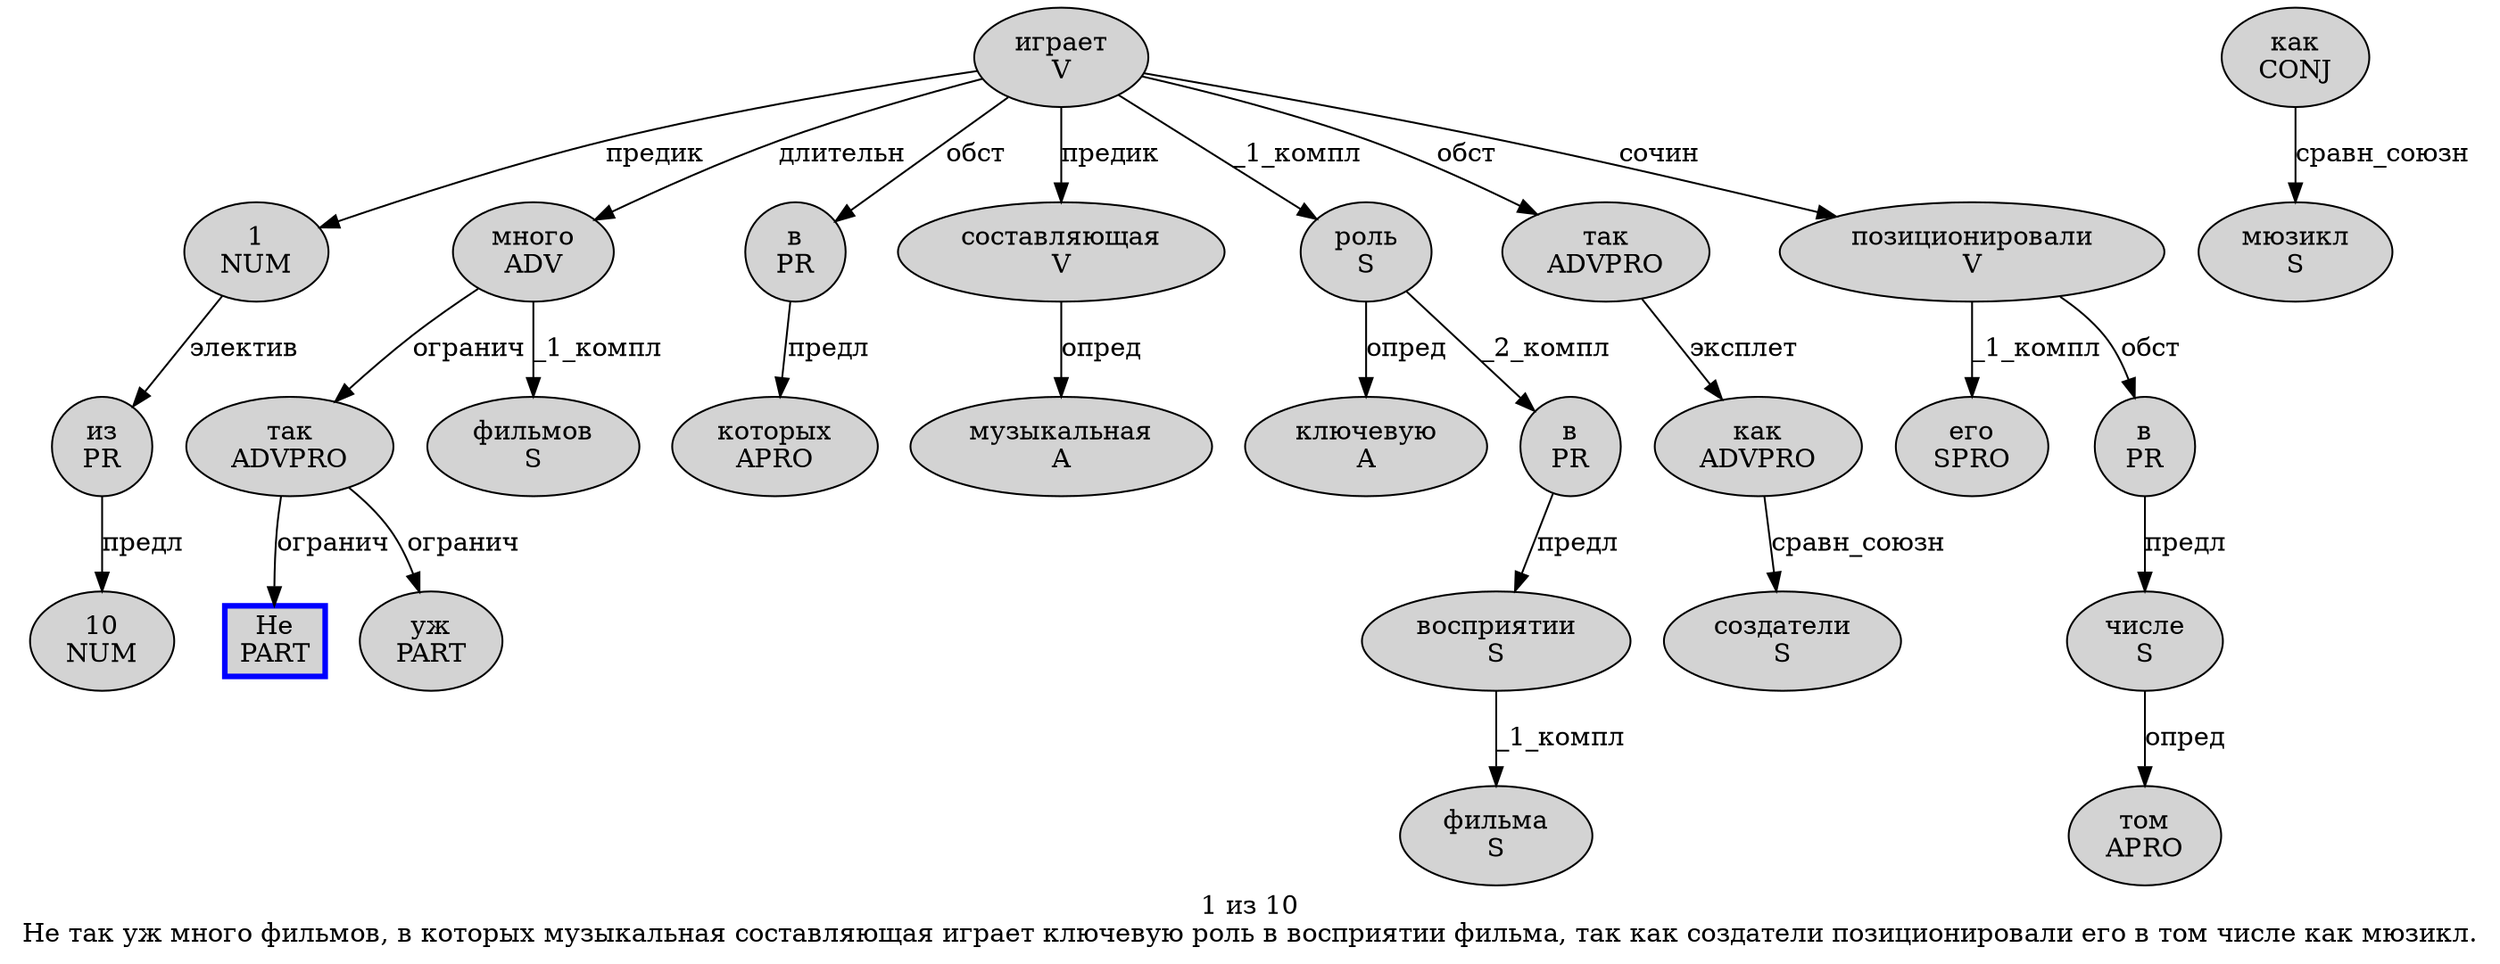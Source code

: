 digraph SENTENCE_2359 {
	graph [label="1 из 10
Не так уж много фильмов, в которых музыкальная составляющая играет ключевую роль в восприятии фильма, так как создатели позиционировали его в том числе как мюзикл."]
	node [style=filled]
		0 [label="1
NUM" color="" fillcolor=lightgray penwidth=1 shape=ellipse]
		1 [label="из
PR" color="" fillcolor=lightgray penwidth=1 shape=ellipse]
		2 [label="10
NUM" color="" fillcolor=lightgray penwidth=1 shape=ellipse]
		3 [label="Не
PART" color=blue fillcolor=lightgray penwidth=3 shape=box]
		4 [label="так
ADVPRO" color="" fillcolor=lightgray penwidth=1 shape=ellipse]
		5 [label="уж
PART" color="" fillcolor=lightgray penwidth=1 shape=ellipse]
		6 [label="много
ADV" color="" fillcolor=lightgray penwidth=1 shape=ellipse]
		7 [label="фильмов
S" color="" fillcolor=lightgray penwidth=1 shape=ellipse]
		9 [label="в
PR" color="" fillcolor=lightgray penwidth=1 shape=ellipse]
		10 [label="которых
APRO" color="" fillcolor=lightgray penwidth=1 shape=ellipse]
		11 [label="музыкальная
A" color="" fillcolor=lightgray penwidth=1 shape=ellipse]
		12 [label="составляющая
V" color="" fillcolor=lightgray penwidth=1 shape=ellipse]
		13 [label="играет
V" color="" fillcolor=lightgray penwidth=1 shape=ellipse]
		14 [label="ключевую
A" color="" fillcolor=lightgray penwidth=1 shape=ellipse]
		15 [label="роль
S" color="" fillcolor=lightgray penwidth=1 shape=ellipse]
		16 [label="в
PR" color="" fillcolor=lightgray penwidth=1 shape=ellipse]
		17 [label="восприятии
S" color="" fillcolor=lightgray penwidth=1 shape=ellipse]
		18 [label="фильма
S" color="" fillcolor=lightgray penwidth=1 shape=ellipse]
		20 [label="так
ADVPRO" color="" fillcolor=lightgray penwidth=1 shape=ellipse]
		21 [label="как
ADVPRO" color="" fillcolor=lightgray penwidth=1 shape=ellipse]
		22 [label="создатели
S" color="" fillcolor=lightgray penwidth=1 shape=ellipse]
		23 [label="позиционировали
V" color="" fillcolor=lightgray penwidth=1 shape=ellipse]
		24 [label="его
SPRO" color="" fillcolor=lightgray penwidth=1 shape=ellipse]
		25 [label="в
PR" color="" fillcolor=lightgray penwidth=1 shape=ellipse]
		26 [label="том
APRO" color="" fillcolor=lightgray penwidth=1 shape=ellipse]
		27 [label="числе
S" color="" fillcolor=lightgray penwidth=1 shape=ellipse]
		28 [label="как
CONJ" color="" fillcolor=lightgray penwidth=1 shape=ellipse]
		29 [label="мюзикл
S" color="" fillcolor=lightgray penwidth=1 shape=ellipse]
			15 -> 14 [label="опред"]
			15 -> 16 [label="_2_компл"]
			20 -> 21 [label="эксплет"]
			12 -> 11 [label="опред"]
			16 -> 17 [label="предл"]
			25 -> 27 [label="предл"]
			28 -> 29 [label="сравн_союзн"]
			27 -> 26 [label="опред"]
			6 -> 4 [label="огранич"]
			6 -> 7 [label="_1_компл"]
			23 -> 24 [label="_1_компл"]
			23 -> 25 [label="обст"]
			9 -> 10 [label="предл"]
			4 -> 3 [label="огранич"]
			4 -> 5 [label="огранич"]
			21 -> 22 [label="сравн_союзн"]
			1 -> 2 [label="предл"]
			13 -> 0 [label="предик"]
			13 -> 6 [label="длительн"]
			13 -> 9 [label="обст"]
			13 -> 12 [label="предик"]
			13 -> 15 [label="_1_компл"]
			13 -> 20 [label="обст"]
			13 -> 23 [label="сочин"]
			17 -> 18 [label="_1_компл"]
			0 -> 1 [label="электив"]
}